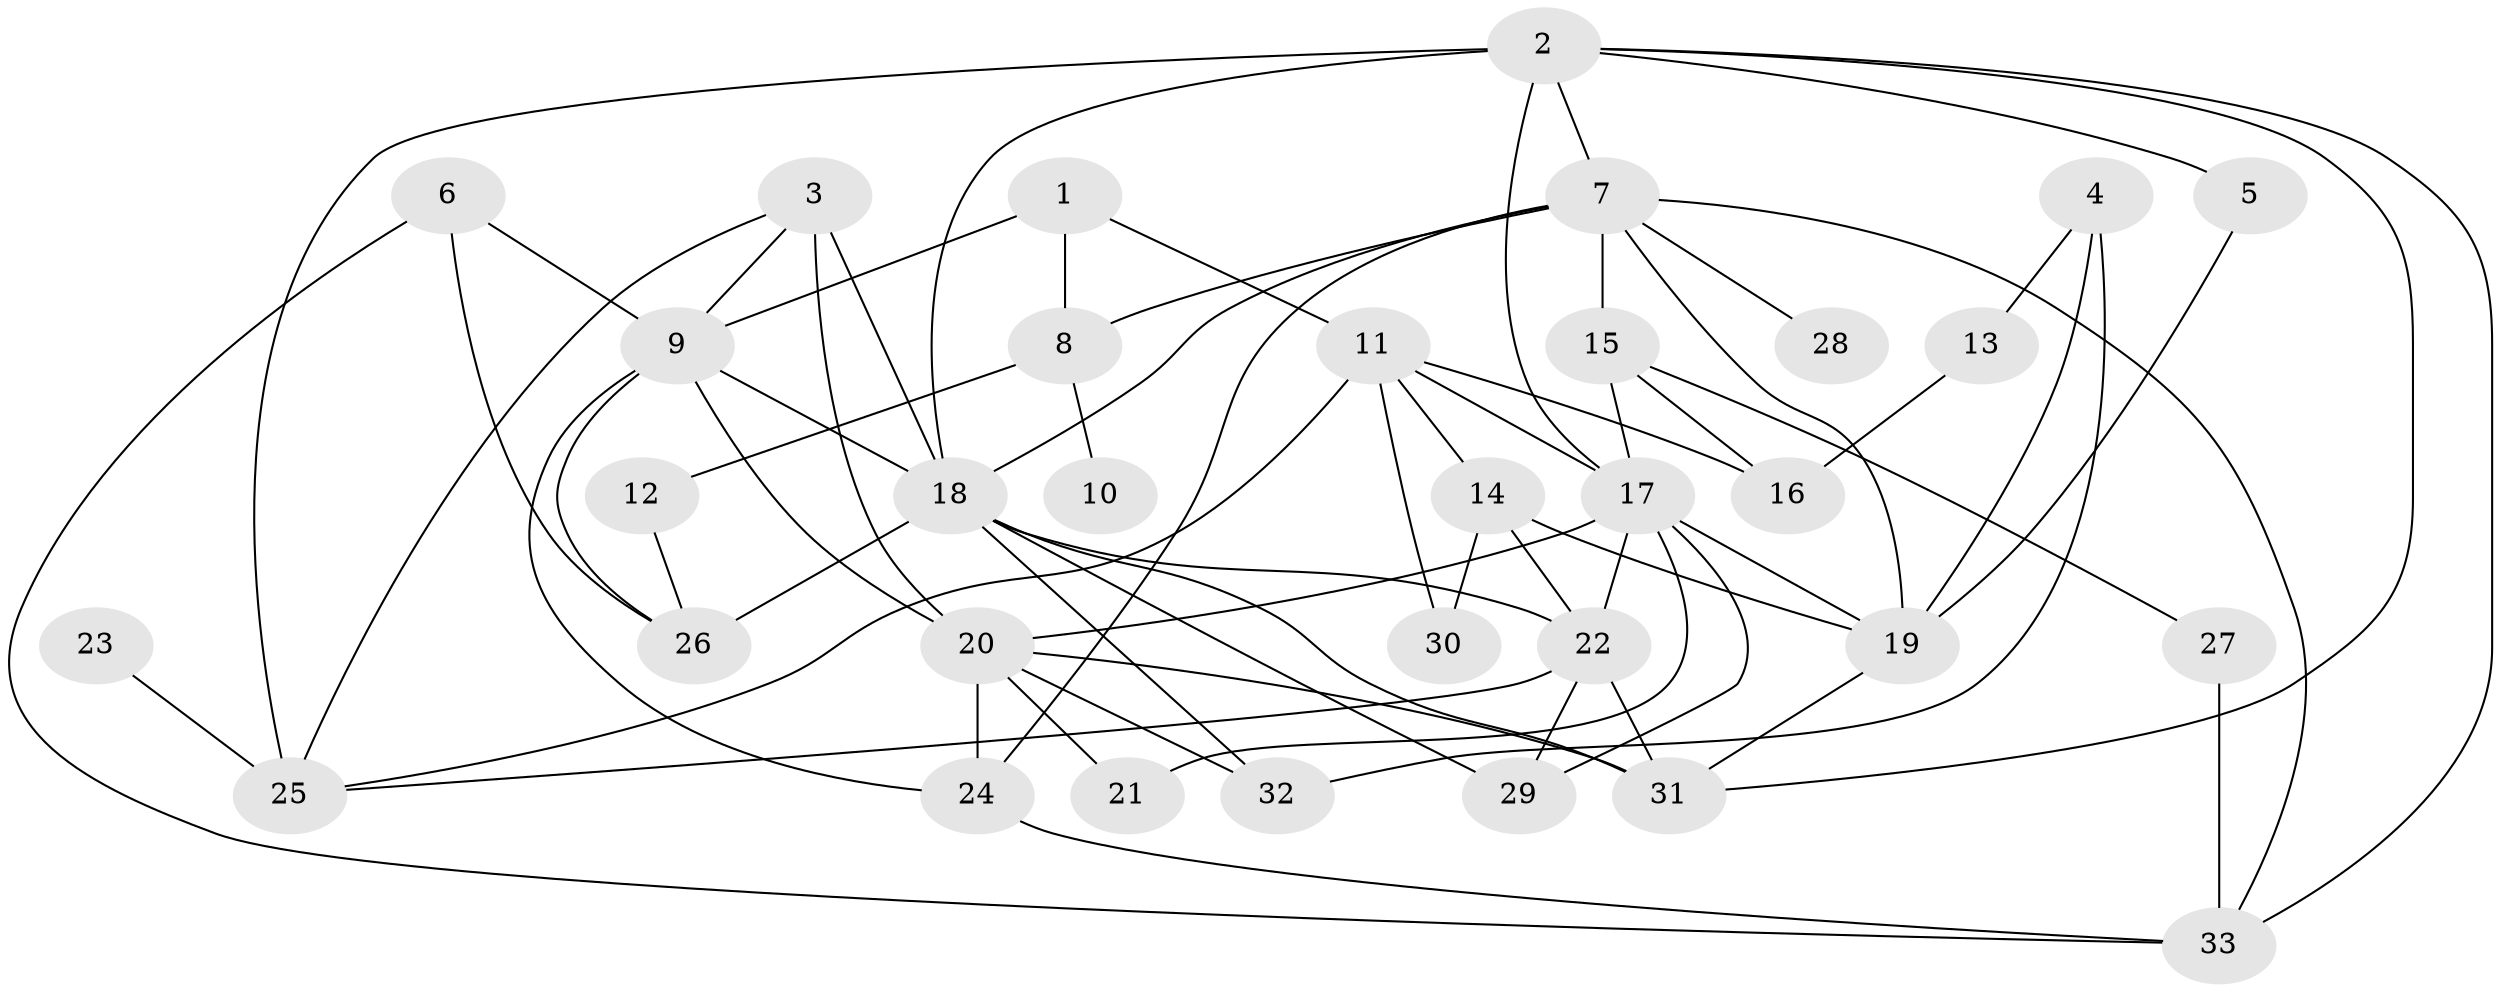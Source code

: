 // original degree distribution, {5: 0.10091743119266056, 8: 0.01834862385321101, 2: 0.3211009174311927, 3: 0.21100917431192662, 7: 0.009174311926605505, 9: 0.009174311926605505, 4: 0.09174311926605505, 6: 0.01834862385321101, 1: 0.22018348623853212}
// Generated by graph-tools (version 1.1) at 2025/36/03/04/25 23:36:09]
// undirected, 33 vertices, 68 edges
graph export_dot {
  node [color=gray90,style=filled];
  1;
  2;
  3;
  4;
  5;
  6;
  7;
  8;
  9;
  10;
  11;
  12;
  13;
  14;
  15;
  16;
  17;
  18;
  19;
  20;
  21;
  22;
  23;
  24;
  25;
  26;
  27;
  28;
  29;
  30;
  31;
  32;
  33;
  1 -- 8 [weight=1.0];
  1 -- 9 [weight=1.0];
  1 -- 11 [weight=1.0];
  2 -- 5 [weight=1.0];
  2 -- 7 [weight=1.0];
  2 -- 17 [weight=1.0];
  2 -- 18 [weight=2.0];
  2 -- 25 [weight=1.0];
  2 -- 31 [weight=1.0];
  2 -- 33 [weight=1.0];
  3 -- 9 [weight=1.0];
  3 -- 18 [weight=3.0];
  3 -- 20 [weight=1.0];
  3 -- 25 [weight=1.0];
  4 -- 13 [weight=1.0];
  4 -- 19 [weight=1.0];
  4 -- 32 [weight=1.0];
  5 -- 19 [weight=1.0];
  6 -- 9 [weight=1.0];
  6 -- 26 [weight=1.0];
  6 -- 33 [weight=1.0];
  7 -- 8 [weight=1.0];
  7 -- 15 [weight=1.0];
  7 -- 18 [weight=1.0];
  7 -- 19 [weight=1.0];
  7 -- 24 [weight=1.0];
  7 -- 28 [weight=1.0];
  7 -- 33 [weight=1.0];
  8 -- 10 [weight=1.0];
  8 -- 12 [weight=1.0];
  9 -- 18 [weight=1.0];
  9 -- 20 [weight=1.0];
  9 -- 24 [weight=1.0];
  9 -- 26 [weight=1.0];
  11 -- 14 [weight=1.0];
  11 -- 16 [weight=1.0];
  11 -- 17 [weight=1.0];
  11 -- 25 [weight=1.0];
  11 -- 30 [weight=1.0];
  12 -- 26 [weight=1.0];
  13 -- 16 [weight=1.0];
  14 -- 19 [weight=2.0];
  14 -- 22 [weight=1.0];
  14 -- 30 [weight=1.0];
  15 -- 16 [weight=1.0];
  15 -- 17 [weight=1.0];
  15 -- 27 [weight=1.0];
  17 -- 19 [weight=1.0];
  17 -- 20 [weight=1.0];
  17 -- 21 [weight=1.0];
  17 -- 22 [weight=1.0];
  17 -- 29 [weight=1.0];
  18 -- 22 [weight=1.0];
  18 -- 26 [weight=3.0];
  18 -- 29 [weight=1.0];
  18 -- 31 [weight=1.0];
  18 -- 32 [weight=1.0];
  19 -- 31 [weight=1.0];
  20 -- 21 [weight=1.0];
  20 -- 24 [weight=1.0];
  20 -- 31 [weight=1.0];
  20 -- 32 [weight=1.0];
  22 -- 25 [weight=1.0];
  22 -- 29 [weight=1.0];
  22 -- 31 [weight=1.0];
  23 -- 25 [weight=1.0];
  24 -- 33 [weight=1.0];
  27 -- 33 [weight=1.0];
}

